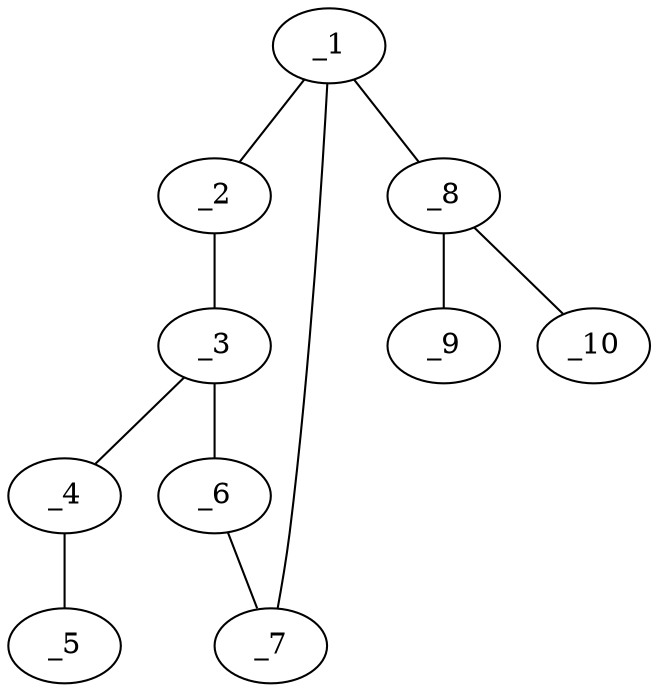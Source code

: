 graph molid626433 {
	_1	 [charge=0,
		chem=1,
		symbol="C  ",
		x="3.0878",
		y="0.8807"];
	_2	 [charge=0,
		chem=1,
		symbol="C  ",
		x="2.2788",
		y="0.2929"];
	_1 -- _2	 [valence=1];
	_7	 [charge=0,
		chem=4,
		symbol="N  ",
		x="3.8968",
		y="0.2929"];
	_1 -- _7	 [valence=2];
	_8	 [charge=1,
		chem=4,
		symbol="N  ",
		x="3.0878",
		y="1.8807"];
	_1 -- _8	 [valence=1];
	_3	 [charge=0,
		chem=1,
		symbol="C  ",
		x="2.5878",
		y="-0.6581"];
	_2 -- _3	 [valence=2];
	_4	 [charge=0,
		chem=1,
		symbol="C  ",
		x=2,
		y="-1.4672"];
	_3 -- _4	 [valence=1];
	_6	 [charge=0,
		chem=2,
		symbol="O  ",
		x="3.5878",
		y="-0.6581"];
	_3 -- _6	 [valence=1];
	_5	 [charge=0,
		chem=2,
		symbol="O  ",
		x="2.4067",
		y="-2.3807"];
	_4 -- _5	 [valence=2];
	_6 -- _7	 [valence=1];
	_9	 [charge=0,
		chem=2,
		symbol="O  ",
		x="3.9538",
		y="2.3807"];
	_8 -- _9	 [valence=2];
	_10	 [charge="-1",
		chem=2,
		symbol="O  ",
		x="2.2218",
		y="2.3807"];
	_8 -- _10	 [valence=1];
}
